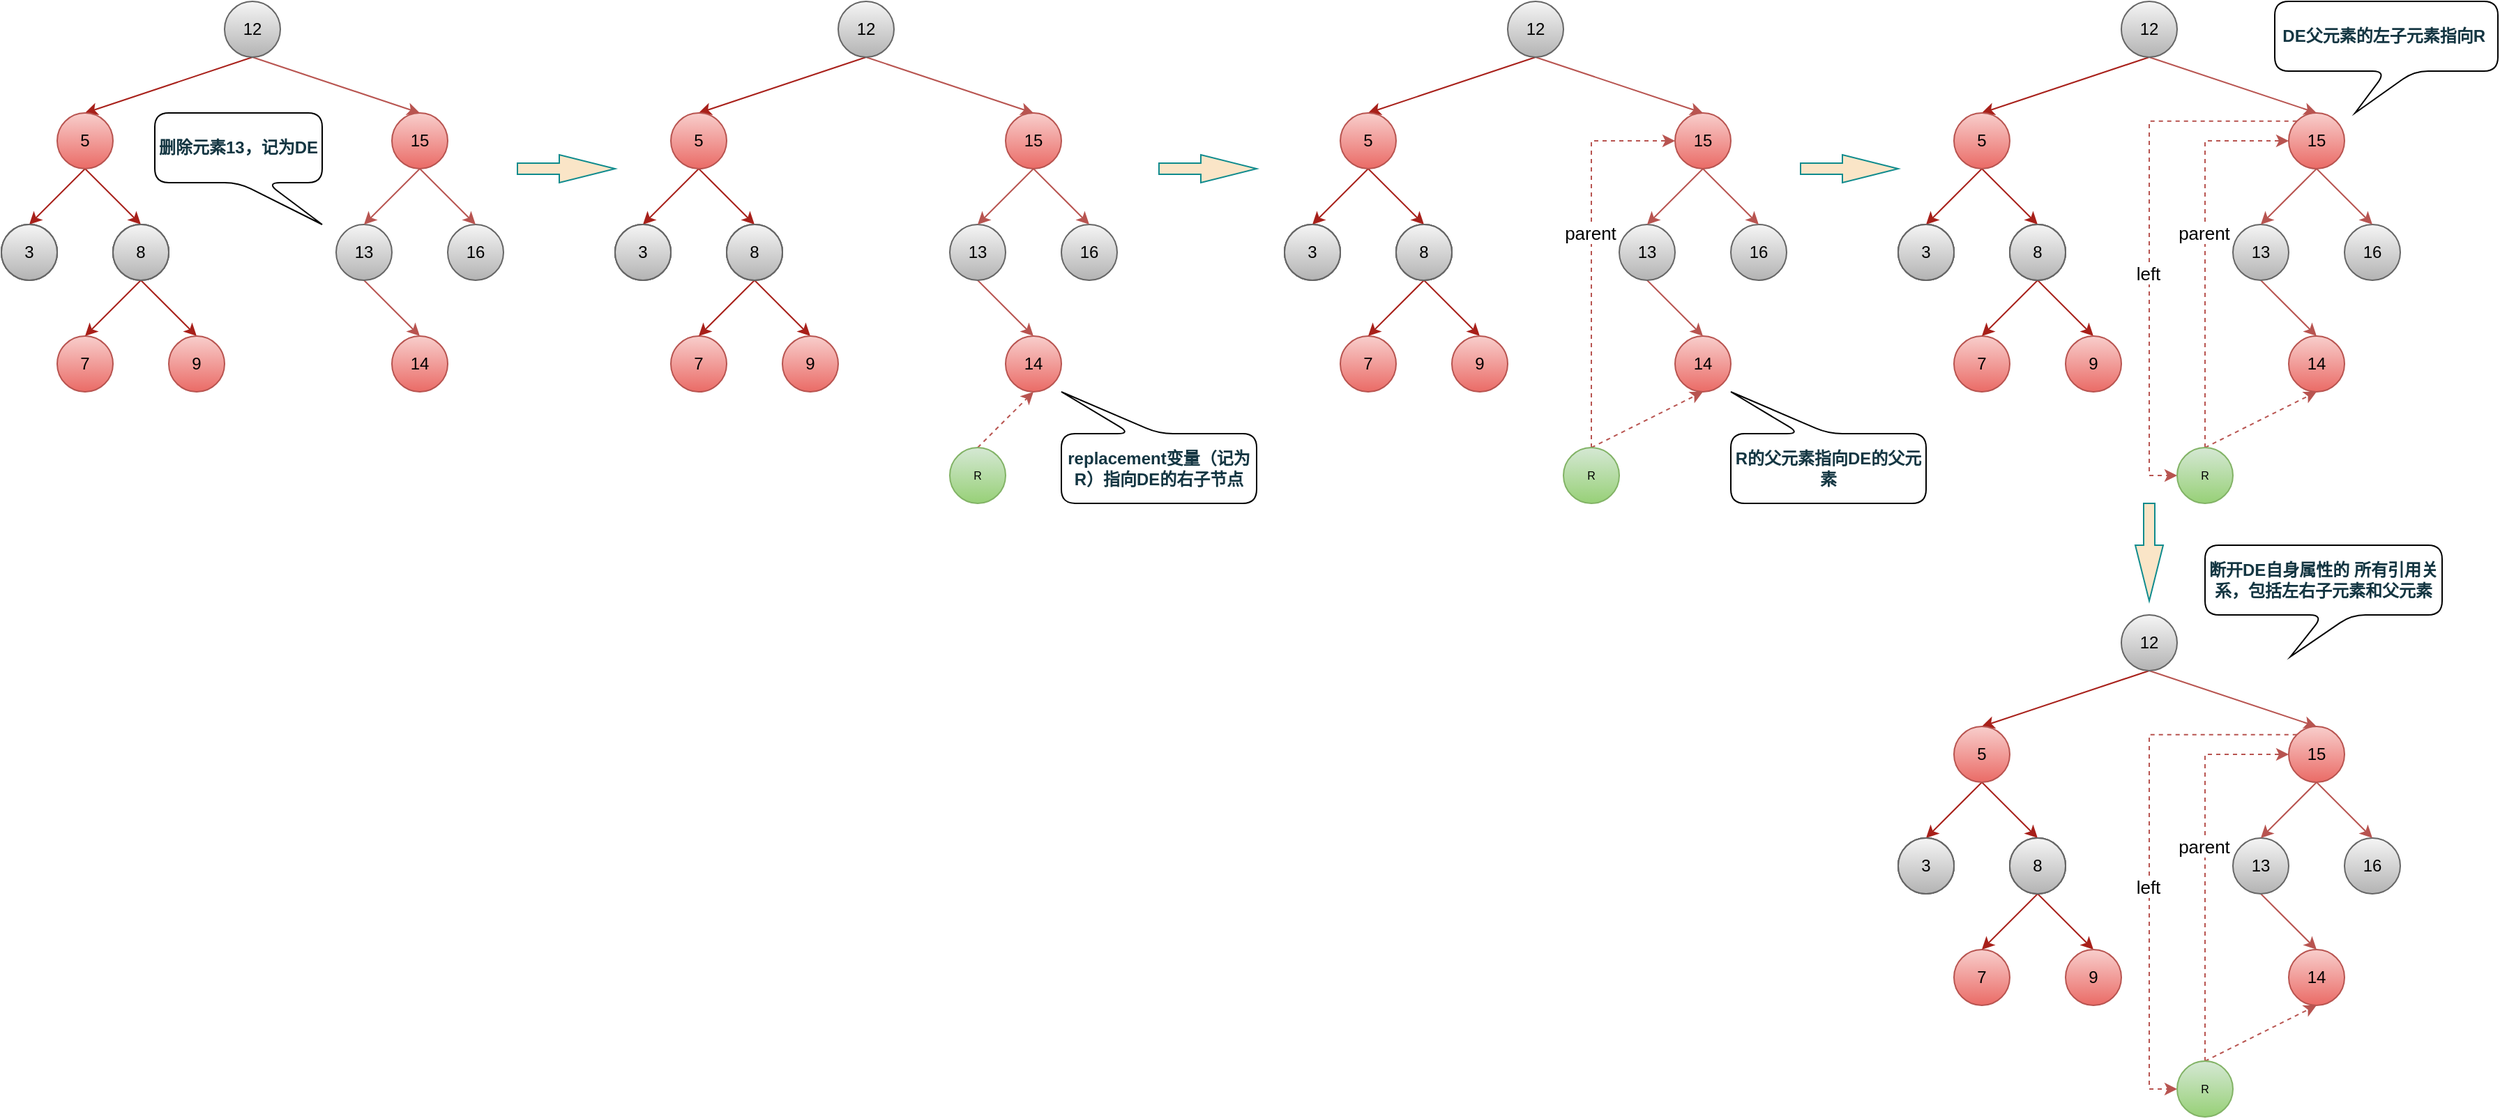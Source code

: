 <mxfile version="14.9.1" type="github">
  <diagram id="om7GCIjXOvIVFAaJFHCs" name="第 1 页">
    <mxGraphModel dx="208" dy="-1047" grid="1" gridSize="10" guides="1" tooltips="1" connect="1" arrows="1" fold="1" page="0" pageScale="1" pageWidth="827" pageHeight="1169" math="0" shadow="0">
      <root>
        <mxCell id="0" />
        <mxCell id="1" parent="0" />
        <mxCell id="T1pnPK0idN3J2CBUCr8N-1" value="7" style="ellipse;whiteSpace=wrap;html=1;aspect=fixed;fillColor=#f8cecc;strokeColor=#b85450;gradientColor=#ea6b66;" vertex="1" parent="1">
          <mxGeometry x="1120" y="2120" width="40" height="40" as="geometry" />
        </mxCell>
        <mxCell id="T1pnPK0idN3J2CBUCr8N-2" value="3" style="ellipse;whiteSpace=wrap;html=1;aspect=fixed;fillColor=#f5f5f5;strokeColor=#666666;gradientColor=#b3b3b3;" vertex="1" parent="1">
          <mxGeometry x="1080" y="2040" width="40" height="40" as="geometry" />
        </mxCell>
        <mxCell id="T1pnPK0idN3J2CBUCr8N-3" value="8" style="ellipse;whiteSpace=wrap;html=1;aspect=fixed;fillColor=#f5f5f5;strokeColor=#666666;gradientColor=#b3b3b3;" vertex="1" parent="1">
          <mxGeometry x="1160" y="2040" width="40" height="40" as="geometry" />
        </mxCell>
        <mxCell id="T1pnPK0idN3J2CBUCr8N-4" style="edgeStyle=none;rounded=1;sketch=0;orthogonalLoop=1;jettySize=auto;html=1;exitX=0.5;exitY=1;exitDx=0;exitDy=0;entryX=0.5;entryY=0;entryDx=0;entryDy=0;fontColor=#143642;strokeColor=#A8201A;fillColor=#FAE5C7;" edge="1" parent="1" target="T1pnPK0idN3J2CBUCr8N-2">
          <mxGeometry x="1040" y="1880" as="geometry">
            <mxPoint x="1140" y="2000" as="sourcePoint" />
          </mxGeometry>
        </mxCell>
        <mxCell id="T1pnPK0idN3J2CBUCr8N-5" style="edgeStyle=none;rounded=1;sketch=0;orthogonalLoop=1;jettySize=auto;html=1;exitX=0.5;exitY=1;exitDx=0;exitDy=0;entryX=0.5;entryY=0;entryDx=0;entryDy=0;fontColor=#143642;strokeColor=#A8201A;fillColor=#FAE5C7;" edge="1" parent="1" target="T1pnPK0idN3J2CBUCr8N-3">
          <mxGeometry x="1040" y="1880" as="geometry">
            <mxPoint x="1140" y="2000" as="sourcePoint" />
          </mxGeometry>
        </mxCell>
        <mxCell id="T1pnPK0idN3J2CBUCr8N-6" style="rounded=1;sketch=0;orthogonalLoop=1;jettySize=auto;html=1;exitX=0.5;exitY=1;exitDx=0;exitDy=0;entryX=0.5;entryY=0;entryDx=0;entryDy=0;fontColor=#143642;strokeColor=#A8201A;fillColor=#FAE5C7;" edge="1" parent="1" source="T1pnPK0idN3J2CBUCr8N-13" target="T1pnPK0idN3J2CBUCr8N-23">
          <mxGeometry x="1160" y="1880" as="geometry">
            <mxPoint x="1340" y="1920" as="sourcePoint" />
            <mxPoint x="1140" y="1960" as="targetPoint" />
          </mxGeometry>
        </mxCell>
        <mxCell id="T1pnPK0idN3J2CBUCr8N-7" value="16" style="ellipse;whiteSpace=wrap;html=1;aspect=fixed;fillColor=#f5f5f5;strokeColor=#666666;gradientColor=#b3b3b3;" vertex="1" parent="1">
          <mxGeometry x="1400" y="2040" width="40" height="40" as="geometry" />
        </mxCell>
        <mxCell id="T1pnPK0idN3J2CBUCr8N-8" style="edgeStyle=none;rounded=0;orthogonalLoop=1;jettySize=auto;html=1;exitX=0.5;exitY=1;exitDx=0;exitDy=0;entryX=0.5;entryY=0;entryDx=0;entryDy=0;gradientColor=#ea6b66;fillColor=#f8cecc;strokeColor=#b85450;" edge="1" parent="1" source="T1pnPK0idN3J2CBUCr8N-9" target="T1pnPK0idN3J2CBUCr8N-19">
          <mxGeometry relative="1" as="geometry" />
        </mxCell>
        <mxCell id="T1pnPK0idN3J2CBUCr8N-9" value="13" style="ellipse;whiteSpace=wrap;html=1;aspect=fixed;gradientColor=#b3b3b3;fillColor=#f5f5f5;strokeColor=#666666;" vertex="1" parent="1">
          <mxGeometry x="1320" y="2040" width="40" height="40" as="geometry" />
        </mxCell>
        <mxCell id="T1pnPK0idN3J2CBUCr8N-10" value="3" style="ellipse;whiteSpace=wrap;html=1;aspect=fixed;fillColor=#f5f5f5;strokeColor=#666666;gradientColor=#b3b3b3;" vertex="1" parent="1">
          <mxGeometry x="1080" y="2040" width="40" height="40" as="geometry" />
        </mxCell>
        <mxCell id="T1pnPK0idN3J2CBUCr8N-11" value="8" style="ellipse;whiteSpace=wrap;html=1;aspect=fixed;fillColor=#f5f5f5;strokeColor=#666666;gradientColor=#b3b3b3;" vertex="1" parent="1">
          <mxGeometry x="1160" y="2040" width="40" height="40" as="geometry" />
        </mxCell>
        <mxCell id="T1pnPK0idN3J2CBUCr8N-12" style="edgeStyle=none;rounded=0;orthogonalLoop=1;jettySize=auto;html=1;exitX=0.5;exitY=1;exitDx=0;exitDy=0;entryX=0.5;entryY=0;entryDx=0;entryDy=0;gradientColor=#ea6b66;fillColor=#f8cecc;strokeColor=#b85450;" edge="1" parent="1" source="T1pnPK0idN3J2CBUCr8N-13" target="T1pnPK0idN3J2CBUCr8N-22">
          <mxGeometry relative="1" as="geometry" />
        </mxCell>
        <mxCell id="T1pnPK0idN3J2CBUCr8N-13" value="12" style="ellipse;whiteSpace=wrap;html=1;aspect=fixed;fillColor=#f5f5f5;strokeColor=#666666;gradientColor=#b3b3b3;" vertex="1" parent="1">
          <mxGeometry x="1240" y="1880" width="40" height="40" as="geometry" />
        </mxCell>
        <mxCell id="T1pnPK0idN3J2CBUCr8N-14" value="3" style="ellipse;whiteSpace=wrap;html=1;aspect=fixed;fillColor=#f5f5f5;strokeColor=#666666;gradientColor=#b3b3b3;" vertex="1" parent="1">
          <mxGeometry x="1080" y="2040" width="40" height="40" as="geometry" />
        </mxCell>
        <mxCell id="T1pnPK0idN3J2CBUCr8N-15" style="edgeStyle=none;rounded=0;orthogonalLoop=1;jettySize=auto;html=1;exitX=0.5;exitY=1;exitDx=0;exitDy=0;entryX=0.5;entryY=0;entryDx=0;entryDy=0;strokeColor=#A8201A;" edge="1" parent="1" source="T1pnPK0idN3J2CBUCr8N-17" target="T1pnPK0idN3J2CBUCr8N-1">
          <mxGeometry relative="1" as="geometry" />
        </mxCell>
        <mxCell id="T1pnPK0idN3J2CBUCr8N-16" style="edgeStyle=none;rounded=0;orthogonalLoop=1;jettySize=auto;html=1;exitX=0.5;exitY=1;exitDx=0;exitDy=0;entryX=0.5;entryY=0;entryDx=0;entryDy=0;strokeColor=#A8201A;" edge="1" parent="1" source="T1pnPK0idN3J2CBUCr8N-17" target="T1pnPK0idN3J2CBUCr8N-18">
          <mxGeometry relative="1" as="geometry" />
        </mxCell>
        <mxCell id="T1pnPK0idN3J2CBUCr8N-17" value="8" style="ellipse;whiteSpace=wrap;html=1;aspect=fixed;fillColor=#f5f5f5;strokeColor=#666666;gradientColor=#b3b3b3;" vertex="1" parent="1">
          <mxGeometry x="1160" y="2040" width="40" height="40" as="geometry" />
        </mxCell>
        <mxCell id="T1pnPK0idN3J2CBUCr8N-18" value="9" style="ellipse;whiteSpace=wrap;html=1;aspect=fixed;fillColor=#f8cecc;strokeColor=#b85450;gradientColor=#ea6b66;" vertex="1" parent="1">
          <mxGeometry x="1200" y="2120" width="40" height="40" as="geometry" />
        </mxCell>
        <mxCell id="T1pnPK0idN3J2CBUCr8N-19" value="14" style="ellipse;whiteSpace=wrap;html=1;aspect=fixed;fillColor=#f8cecc;strokeColor=#b85450;gradientColor=#ea6b66;" vertex="1" parent="1">
          <mxGeometry x="1360" y="2120" width="40" height="40" as="geometry" />
        </mxCell>
        <mxCell id="T1pnPK0idN3J2CBUCr8N-20" style="edgeStyle=none;rounded=0;orthogonalLoop=1;jettySize=auto;html=1;exitX=0.5;exitY=1;exitDx=0;exitDy=0;entryX=0.5;entryY=0;entryDx=0;entryDy=0;gradientColor=#ea6b66;fillColor=#f8cecc;strokeColor=#b85450;" edge="1" parent="1" source="T1pnPK0idN3J2CBUCr8N-22" target="T1pnPK0idN3J2CBUCr8N-9">
          <mxGeometry relative="1" as="geometry" />
        </mxCell>
        <mxCell id="T1pnPK0idN3J2CBUCr8N-21" style="edgeStyle=none;rounded=0;orthogonalLoop=1;jettySize=auto;html=1;exitX=0.5;exitY=1;exitDx=0;exitDy=0;entryX=0.5;entryY=0;entryDx=0;entryDy=0;gradientColor=#ea6b66;fillColor=#f8cecc;strokeColor=#b85450;" edge="1" parent="1" source="T1pnPK0idN3J2CBUCr8N-22" target="T1pnPK0idN3J2CBUCr8N-7">
          <mxGeometry relative="1" as="geometry" />
        </mxCell>
        <mxCell id="T1pnPK0idN3J2CBUCr8N-22" value="15" style="ellipse;whiteSpace=wrap;html=1;aspect=fixed;fillColor=#f8cecc;strokeColor=#b85450;gradientColor=#ea6b66;" vertex="1" parent="1">
          <mxGeometry x="1360" y="1960" width="40" height="40" as="geometry" />
        </mxCell>
        <mxCell id="T1pnPK0idN3J2CBUCr8N-23" value="5" style="ellipse;whiteSpace=wrap;html=1;aspect=fixed;fillColor=#f8cecc;strokeColor=#b85450;gradientColor=#ea6b66;" vertex="1" parent="1">
          <mxGeometry x="1120" y="1960" width="40" height="40" as="geometry" />
        </mxCell>
        <mxCell id="T1pnPK0idN3J2CBUCr8N-24" value="3" style="ellipse;whiteSpace=wrap;html=1;aspect=fixed;fillColor=#f5f5f5;strokeColor=#666666;gradientColor=#b3b3b3;" vertex="1" parent="1">
          <mxGeometry x="1080" y="2040" width="40" height="40" as="geometry" />
        </mxCell>
        <mxCell id="T1pnPK0idN3J2CBUCr8N-25" value="8" style="ellipse;whiteSpace=wrap;html=1;aspect=fixed;fillColor=#f5f5f5;strokeColor=#666666;gradientColor=#b3b3b3;" vertex="1" parent="1">
          <mxGeometry x="1160" y="2040" width="40" height="40" as="geometry" />
        </mxCell>
        <mxCell id="T1pnPK0idN3J2CBUCr8N-26" value="&lt;font color=&quot;#143642&quot;&gt;&lt;b&gt;删除元素13，记为DE&lt;/b&gt;&lt;/font&gt;" style="shape=callout;whiteSpace=wrap;html=1;perimeter=calloutPerimeter;rounded=1;position2=1;" vertex="1" parent="1">
          <mxGeometry x="1190" y="1960" width="120" height="80" as="geometry" />
        </mxCell>
        <mxCell id="T1pnPK0idN3J2CBUCr8N-27" value="7" style="ellipse;whiteSpace=wrap;html=1;aspect=fixed;fillColor=#f8cecc;strokeColor=#b85450;gradientColor=#ea6b66;" vertex="1" parent="1">
          <mxGeometry x="1560" y="2120" width="40" height="40" as="geometry" />
        </mxCell>
        <mxCell id="T1pnPK0idN3J2CBUCr8N-28" value="3" style="ellipse;whiteSpace=wrap;html=1;aspect=fixed;fillColor=#f5f5f5;strokeColor=#666666;gradientColor=#b3b3b3;" vertex="1" parent="1">
          <mxGeometry x="1520" y="2040" width="40" height="40" as="geometry" />
        </mxCell>
        <mxCell id="T1pnPK0idN3J2CBUCr8N-29" value="8" style="ellipse;whiteSpace=wrap;html=1;aspect=fixed;fillColor=#f5f5f5;strokeColor=#666666;gradientColor=#b3b3b3;" vertex="1" parent="1">
          <mxGeometry x="1600" y="2040" width="40" height="40" as="geometry" />
        </mxCell>
        <mxCell id="T1pnPK0idN3J2CBUCr8N-30" style="edgeStyle=none;rounded=1;sketch=0;orthogonalLoop=1;jettySize=auto;html=1;exitX=0.5;exitY=1;exitDx=0;exitDy=0;entryX=0.5;entryY=0;entryDx=0;entryDy=0;fontColor=#143642;strokeColor=#A8201A;fillColor=#FAE5C7;" edge="1" parent="1" target="T1pnPK0idN3J2CBUCr8N-28">
          <mxGeometry x="1480" y="1880" as="geometry">
            <mxPoint x="1580" y="2000" as="sourcePoint" />
          </mxGeometry>
        </mxCell>
        <mxCell id="T1pnPK0idN3J2CBUCr8N-31" style="edgeStyle=none;rounded=1;sketch=0;orthogonalLoop=1;jettySize=auto;html=1;exitX=0.5;exitY=1;exitDx=0;exitDy=0;entryX=0.5;entryY=0;entryDx=0;entryDy=0;fontColor=#143642;strokeColor=#A8201A;fillColor=#FAE5C7;" edge="1" parent="1" target="T1pnPK0idN3J2CBUCr8N-29">
          <mxGeometry x="1480" y="1880" as="geometry">
            <mxPoint x="1580" y="2000" as="sourcePoint" />
          </mxGeometry>
        </mxCell>
        <mxCell id="T1pnPK0idN3J2CBUCr8N-32" style="rounded=1;sketch=0;orthogonalLoop=1;jettySize=auto;html=1;exitX=0.5;exitY=1;exitDx=0;exitDy=0;entryX=0.5;entryY=0;entryDx=0;entryDy=0;fontColor=#143642;strokeColor=#A8201A;fillColor=#FAE5C7;" edge="1" parent="1" source="T1pnPK0idN3J2CBUCr8N-39" target="T1pnPK0idN3J2CBUCr8N-49">
          <mxGeometry x="1600" y="1880" as="geometry">
            <mxPoint x="1780" y="1920" as="sourcePoint" />
            <mxPoint x="1580" y="1960" as="targetPoint" />
          </mxGeometry>
        </mxCell>
        <mxCell id="T1pnPK0idN3J2CBUCr8N-33" value="16" style="ellipse;whiteSpace=wrap;html=1;aspect=fixed;fillColor=#f5f5f5;strokeColor=#666666;gradientColor=#b3b3b3;" vertex="1" parent="1">
          <mxGeometry x="1840" y="2040" width="40" height="40" as="geometry" />
        </mxCell>
        <mxCell id="T1pnPK0idN3J2CBUCr8N-34" style="edgeStyle=none;rounded=0;orthogonalLoop=1;jettySize=auto;html=1;exitX=0.5;exitY=1;exitDx=0;exitDy=0;entryX=0.5;entryY=0;entryDx=0;entryDy=0;gradientColor=#ea6b66;fillColor=#f8cecc;strokeColor=#b85450;" edge="1" parent="1" source="T1pnPK0idN3J2CBUCr8N-35" target="T1pnPK0idN3J2CBUCr8N-45">
          <mxGeometry relative="1" as="geometry" />
        </mxCell>
        <mxCell id="T1pnPK0idN3J2CBUCr8N-35" value="13" style="ellipse;whiteSpace=wrap;html=1;aspect=fixed;gradientColor=#b3b3b3;fillColor=#f5f5f5;strokeColor=#666666;" vertex="1" parent="1">
          <mxGeometry x="1760" y="2040" width="40" height="40" as="geometry" />
        </mxCell>
        <mxCell id="T1pnPK0idN3J2CBUCr8N-36" value="3" style="ellipse;whiteSpace=wrap;html=1;aspect=fixed;fillColor=#f5f5f5;strokeColor=#666666;gradientColor=#b3b3b3;" vertex="1" parent="1">
          <mxGeometry x="1520" y="2040" width="40" height="40" as="geometry" />
        </mxCell>
        <mxCell id="T1pnPK0idN3J2CBUCr8N-37" value="8" style="ellipse;whiteSpace=wrap;html=1;aspect=fixed;fillColor=#f5f5f5;strokeColor=#666666;gradientColor=#b3b3b3;" vertex="1" parent="1">
          <mxGeometry x="1600" y="2040" width="40" height="40" as="geometry" />
        </mxCell>
        <mxCell id="T1pnPK0idN3J2CBUCr8N-38" style="edgeStyle=none;rounded=0;orthogonalLoop=1;jettySize=auto;html=1;exitX=0.5;exitY=1;exitDx=0;exitDy=0;entryX=0.5;entryY=0;entryDx=0;entryDy=0;gradientColor=#ea6b66;fillColor=#f8cecc;strokeColor=#b85450;" edge="1" parent="1" source="T1pnPK0idN3J2CBUCr8N-39" target="T1pnPK0idN3J2CBUCr8N-48">
          <mxGeometry relative="1" as="geometry" />
        </mxCell>
        <mxCell id="T1pnPK0idN3J2CBUCr8N-39" value="12" style="ellipse;whiteSpace=wrap;html=1;aspect=fixed;fillColor=#f5f5f5;strokeColor=#666666;gradientColor=#b3b3b3;" vertex="1" parent="1">
          <mxGeometry x="1680" y="1880" width="40" height="40" as="geometry" />
        </mxCell>
        <mxCell id="T1pnPK0idN3J2CBUCr8N-40" value="3" style="ellipse;whiteSpace=wrap;html=1;aspect=fixed;fillColor=#f5f5f5;strokeColor=#666666;gradientColor=#b3b3b3;" vertex="1" parent="1">
          <mxGeometry x="1520" y="2040" width="40" height="40" as="geometry" />
        </mxCell>
        <mxCell id="T1pnPK0idN3J2CBUCr8N-41" style="edgeStyle=none;rounded=0;orthogonalLoop=1;jettySize=auto;html=1;exitX=0.5;exitY=1;exitDx=0;exitDy=0;entryX=0.5;entryY=0;entryDx=0;entryDy=0;strokeColor=#A8201A;" edge="1" parent="1" source="T1pnPK0idN3J2CBUCr8N-43" target="T1pnPK0idN3J2CBUCr8N-27">
          <mxGeometry relative="1" as="geometry" />
        </mxCell>
        <mxCell id="T1pnPK0idN3J2CBUCr8N-42" style="edgeStyle=none;rounded=0;orthogonalLoop=1;jettySize=auto;html=1;exitX=0.5;exitY=1;exitDx=0;exitDy=0;entryX=0.5;entryY=0;entryDx=0;entryDy=0;strokeColor=#A8201A;" edge="1" parent="1" source="T1pnPK0idN3J2CBUCr8N-43" target="T1pnPK0idN3J2CBUCr8N-44">
          <mxGeometry relative="1" as="geometry" />
        </mxCell>
        <mxCell id="T1pnPK0idN3J2CBUCr8N-43" value="8" style="ellipse;whiteSpace=wrap;html=1;aspect=fixed;fillColor=#f5f5f5;strokeColor=#666666;gradientColor=#b3b3b3;" vertex="1" parent="1">
          <mxGeometry x="1600" y="2040" width="40" height="40" as="geometry" />
        </mxCell>
        <mxCell id="T1pnPK0idN3J2CBUCr8N-44" value="9" style="ellipse;whiteSpace=wrap;html=1;aspect=fixed;fillColor=#f8cecc;strokeColor=#b85450;gradientColor=#ea6b66;" vertex="1" parent="1">
          <mxGeometry x="1640" y="2120" width="40" height="40" as="geometry" />
        </mxCell>
        <mxCell id="T1pnPK0idN3J2CBUCr8N-45" value="14" style="ellipse;whiteSpace=wrap;html=1;aspect=fixed;fillColor=#f8cecc;strokeColor=#b85450;gradientColor=#ea6b66;" vertex="1" parent="1">
          <mxGeometry x="1800" y="2120" width="40" height="40" as="geometry" />
        </mxCell>
        <mxCell id="T1pnPK0idN3J2CBUCr8N-46" style="edgeStyle=none;rounded=0;orthogonalLoop=1;jettySize=auto;html=1;exitX=0.5;exitY=1;exitDx=0;exitDy=0;entryX=0.5;entryY=0;entryDx=0;entryDy=0;gradientColor=#ea6b66;fillColor=#f8cecc;strokeColor=#b85450;" edge="1" parent="1" source="T1pnPK0idN3J2CBUCr8N-48" target="T1pnPK0idN3J2CBUCr8N-35">
          <mxGeometry relative="1" as="geometry" />
        </mxCell>
        <mxCell id="T1pnPK0idN3J2CBUCr8N-47" style="edgeStyle=none;rounded=0;orthogonalLoop=1;jettySize=auto;html=1;exitX=0.5;exitY=1;exitDx=0;exitDy=0;entryX=0.5;entryY=0;entryDx=0;entryDy=0;gradientColor=#ea6b66;fillColor=#f8cecc;strokeColor=#b85450;" edge="1" parent="1" source="T1pnPK0idN3J2CBUCr8N-48" target="T1pnPK0idN3J2CBUCr8N-33">
          <mxGeometry relative="1" as="geometry" />
        </mxCell>
        <mxCell id="T1pnPK0idN3J2CBUCr8N-48" value="15" style="ellipse;whiteSpace=wrap;html=1;aspect=fixed;fillColor=#f8cecc;strokeColor=#b85450;gradientColor=#ea6b66;" vertex="1" parent="1">
          <mxGeometry x="1800" y="1960" width="40" height="40" as="geometry" />
        </mxCell>
        <mxCell id="T1pnPK0idN3J2CBUCr8N-49" value="5" style="ellipse;whiteSpace=wrap;html=1;aspect=fixed;fillColor=#f8cecc;strokeColor=#b85450;gradientColor=#ea6b66;" vertex="1" parent="1">
          <mxGeometry x="1560" y="1960" width="40" height="40" as="geometry" />
        </mxCell>
        <mxCell id="T1pnPK0idN3J2CBUCr8N-50" value="3" style="ellipse;whiteSpace=wrap;html=1;aspect=fixed;fillColor=#f5f5f5;strokeColor=#666666;gradientColor=#b3b3b3;" vertex="1" parent="1">
          <mxGeometry x="1520" y="2040" width="40" height="40" as="geometry" />
        </mxCell>
        <mxCell id="T1pnPK0idN3J2CBUCr8N-51" value="8" style="ellipse;whiteSpace=wrap;html=1;aspect=fixed;fillColor=#f5f5f5;strokeColor=#666666;gradientColor=#b3b3b3;" vertex="1" parent="1">
          <mxGeometry x="1600" y="2040" width="40" height="40" as="geometry" />
        </mxCell>
        <mxCell id="T1pnPK0idN3J2CBUCr8N-52" value="&lt;font color=&quot;#143642&quot;&gt;&lt;b&gt;replacement变量（记为R）指向DE的右子节点&lt;/b&gt;&lt;/font&gt;" style="shape=callout;whiteSpace=wrap;html=1;perimeter=calloutPerimeter;rounded=1;position2=1;direction=west;" vertex="1" parent="1">
          <mxGeometry x="1840" y="2160" width="140" height="80" as="geometry" />
        </mxCell>
        <mxCell id="T1pnPK0idN3J2CBUCr8N-53" value="" style="html=1;shadow=0;dashed=0;align=center;verticalAlign=middle;shape=mxgraph.arrows2.arrow;dy=0.6;dx=40;notch=0;rounded=1;glass=0;sketch=0;fontColor=#143642;strokeColor=#0F8B8D;fillColor=#FAE5C7;" vertex="1" parent="1">
          <mxGeometry x="1450" y="1990" width="70" height="20" as="geometry" />
        </mxCell>
        <mxCell id="T1pnPK0idN3J2CBUCr8N-56" style="rounded=0;orthogonalLoop=1;jettySize=auto;html=1;exitX=0.5;exitY=0;exitDx=0;exitDy=0;entryX=0.5;entryY=1;entryDx=0;entryDy=0;fontSize=8;dashed=1;gradientColor=#ea6b66;fillColor=#f8cecc;strokeColor=#b85450;" edge="1" parent="1" source="T1pnPK0idN3J2CBUCr8N-55" target="T1pnPK0idN3J2CBUCr8N-45">
          <mxGeometry relative="1" as="geometry" />
        </mxCell>
        <mxCell id="T1pnPK0idN3J2CBUCr8N-55" value="R" style="ellipse;whiteSpace=wrap;html=1;aspect=fixed;fillColor=#d5e8d4;strokeColor=#82b366;fontSize=8;gradientColor=#97d077;" vertex="1" parent="1">
          <mxGeometry x="1760" y="2200" width="40" height="40" as="geometry" />
        </mxCell>
        <mxCell id="T1pnPK0idN3J2CBUCr8N-57" value="7" style="ellipse;whiteSpace=wrap;html=1;aspect=fixed;fillColor=#f8cecc;strokeColor=#b85450;gradientColor=#ea6b66;" vertex="1" parent="1">
          <mxGeometry x="2040" y="2120" width="40" height="40" as="geometry" />
        </mxCell>
        <mxCell id="T1pnPK0idN3J2CBUCr8N-58" value="3" style="ellipse;whiteSpace=wrap;html=1;aspect=fixed;fillColor=#f5f5f5;strokeColor=#666666;gradientColor=#b3b3b3;" vertex="1" parent="1">
          <mxGeometry x="2000" y="2040" width="40" height="40" as="geometry" />
        </mxCell>
        <mxCell id="T1pnPK0idN3J2CBUCr8N-59" value="8" style="ellipse;whiteSpace=wrap;html=1;aspect=fixed;fillColor=#f5f5f5;strokeColor=#666666;gradientColor=#b3b3b3;" vertex="1" parent="1">
          <mxGeometry x="2080" y="2040" width="40" height="40" as="geometry" />
        </mxCell>
        <mxCell id="T1pnPK0idN3J2CBUCr8N-60" style="edgeStyle=none;rounded=1;sketch=0;orthogonalLoop=1;jettySize=auto;html=1;exitX=0.5;exitY=1;exitDx=0;exitDy=0;entryX=0.5;entryY=0;entryDx=0;entryDy=0;fontColor=#143642;strokeColor=#A8201A;fillColor=#FAE5C7;" edge="1" parent="1" target="T1pnPK0idN3J2CBUCr8N-58">
          <mxGeometry x="1960" y="1880" as="geometry">
            <mxPoint x="2060" y="2000" as="sourcePoint" />
          </mxGeometry>
        </mxCell>
        <mxCell id="T1pnPK0idN3J2CBUCr8N-61" style="edgeStyle=none;rounded=1;sketch=0;orthogonalLoop=1;jettySize=auto;html=1;exitX=0.5;exitY=1;exitDx=0;exitDy=0;entryX=0.5;entryY=0;entryDx=0;entryDy=0;fontColor=#143642;strokeColor=#A8201A;fillColor=#FAE5C7;" edge="1" parent="1" target="T1pnPK0idN3J2CBUCr8N-59">
          <mxGeometry x="1960" y="1880" as="geometry">
            <mxPoint x="2060" y="2000" as="sourcePoint" />
          </mxGeometry>
        </mxCell>
        <mxCell id="T1pnPK0idN3J2CBUCr8N-62" style="rounded=1;sketch=0;orthogonalLoop=1;jettySize=auto;html=1;exitX=0.5;exitY=1;exitDx=0;exitDy=0;entryX=0.5;entryY=0;entryDx=0;entryDy=0;fontColor=#143642;strokeColor=#A8201A;fillColor=#FAE5C7;" edge="1" parent="1" source="T1pnPK0idN3J2CBUCr8N-69" target="T1pnPK0idN3J2CBUCr8N-79">
          <mxGeometry x="2080" y="1880" as="geometry">
            <mxPoint x="2260" y="1920" as="sourcePoint" />
            <mxPoint x="2060" y="1960" as="targetPoint" />
          </mxGeometry>
        </mxCell>
        <mxCell id="T1pnPK0idN3J2CBUCr8N-63" value="16" style="ellipse;whiteSpace=wrap;html=1;aspect=fixed;fillColor=#f5f5f5;strokeColor=#666666;gradientColor=#b3b3b3;" vertex="1" parent="1">
          <mxGeometry x="2320" y="2040" width="40" height="40" as="geometry" />
        </mxCell>
        <mxCell id="T1pnPK0idN3J2CBUCr8N-64" style="edgeStyle=none;rounded=0;orthogonalLoop=1;jettySize=auto;html=1;exitX=0.5;exitY=1;exitDx=0;exitDy=0;entryX=0.5;entryY=0;entryDx=0;entryDy=0;gradientColor=#ea6b66;fillColor=#f8cecc;strokeColor=#b85450;" edge="1" parent="1" source="T1pnPK0idN3J2CBUCr8N-65" target="T1pnPK0idN3J2CBUCr8N-75">
          <mxGeometry relative="1" as="geometry" />
        </mxCell>
        <mxCell id="T1pnPK0idN3J2CBUCr8N-65" value="13" style="ellipse;whiteSpace=wrap;html=1;aspect=fixed;gradientColor=#b3b3b3;fillColor=#f5f5f5;strokeColor=#666666;" vertex="1" parent="1">
          <mxGeometry x="2240" y="2040" width="40" height="40" as="geometry" />
        </mxCell>
        <mxCell id="T1pnPK0idN3J2CBUCr8N-66" value="3" style="ellipse;whiteSpace=wrap;html=1;aspect=fixed;fillColor=#f5f5f5;strokeColor=#666666;gradientColor=#b3b3b3;" vertex="1" parent="1">
          <mxGeometry x="2000" y="2040" width="40" height="40" as="geometry" />
        </mxCell>
        <mxCell id="T1pnPK0idN3J2CBUCr8N-67" value="8" style="ellipse;whiteSpace=wrap;html=1;aspect=fixed;fillColor=#f5f5f5;strokeColor=#666666;gradientColor=#b3b3b3;" vertex="1" parent="1">
          <mxGeometry x="2080" y="2040" width="40" height="40" as="geometry" />
        </mxCell>
        <mxCell id="T1pnPK0idN3J2CBUCr8N-68" style="edgeStyle=none;rounded=0;orthogonalLoop=1;jettySize=auto;html=1;exitX=0.5;exitY=1;exitDx=0;exitDy=0;entryX=0.5;entryY=0;entryDx=0;entryDy=0;gradientColor=#ea6b66;fillColor=#f8cecc;strokeColor=#b85450;" edge="1" parent="1" source="T1pnPK0idN3J2CBUCr8N-69" target="T1pnPK0idN3J2CBUCr8N-78">
          <mxGeometry relative="1" as="geometry" />
        </mxCell>
        <mxCell id="T1pnPK0idN3J2CBUCr8N-69" value="12" style="ellipse;whiteSpace=wrap;html=1;aspect=fixed;fillColor=#f5f5f5;strokeColor=#666666;gradientColor=#b3b3b3;" vertex="1" parent="1">
          <mxGeometry x="2160" y="1880" width="40" height="40" as="geometry" />
        </mxCell>
        <mxCell id="T1pnPK0idN3J2CBUCr8N-70" value="3" style="ellipse;whiteSpace=wrap;html=1;aspect=fixed;fillColor=#f5f5f5;strokeColor=#666666;gradientColor=#b3b3b3;" vertex="1" parent="1">
          <mxGeometry x="2000" y="2040" width="40" height="40" as="geometry" />
        </mxCell>
        <mxCell id="T1pnPK0idN3J2CBUCr8N-71" style="edgeStyle=none;rounded=0;orthogonalLoop=1;jettySize=auto;html=1;exitX=0.5;exitY=1;exitDx=0;exitDy=0;entryX=0.5;entryY=0;entryDx=0;entryDy=0;strokeColor=#A8201A;" edge="1" parent="1" source="T1pnPK0idN3J2CBUCr8N-73" target="T1pnPK0idN3J2CBUCr8N-57">
          <mxGeometry relative="1" as="geometry" />
        </mxCell>
        <mxCell id="T1pnPK0idN3J2CBUCr8N-72" style="edgeStyle=none;rounded=0;orthogonalLoop=1;jettySize=auto;html=1;exitX=0.5;exitY=1;exitDx=0;exitDy=0;entryX=0.5;entryY=0;entryDx=0;entryDy=0;strokeColor=#A8201A;" edge="1" parent="1" source="T1pnPK0idN3J2CBUCr8N-73" target="T1pnPK0idN3J2CBUCr8N-74">
          <mxGeometry relative="1" as="geometry" />
        </mxCell>
        <mxCell id="T1pnPK0idN3J2CBUCr8N-73" value="8" style="ellipse;whiteSpace=wrap;html=1;aspect=fixed;fillColor=#f5f5f5;strokeColor=#666666;gradientColor=#b3b3b3;" vertex="1" parent="1">
          <mxGeometry x="2080" y="2040" width="40" height="40" as="geometry" />
        </mxCell>
        <mxCell id="T1pnPK0idN3J2CBUCr8N-74" value="9" style="ellipse;whiteSpace=wrap;html=1;aspect=fixed;fillColor=#f8cecc;strokeColor=#b85450;gradientColor=#ea6b66;" vertex="1" parent="1">
          <mxGeometry x="2120" y="2120" width="40" height="40" as="geometry" />
        </mxCell>
        <mxCell id="T1pnPK0idN3J2CBUCr8N-75" value="14" style="ellipse;whiteSpace=wrap;html=1;aspect=fixed;fillColor=#f8cecc;strokeColor=#b85450;gradientColor=#ea6b66;" vertex="1" parent="1">
          <mxGeometry x="2280" y="2120" width="40" height="40" as="geometry" />
        </mxCell>
        <mxCell id="T1pnPK0idN3J2CBUCr8N-76" style="edgeStyle=none;rounded=0;orthogonalLoop=1;jettySize=auto;html=1;exitX=0.5;exitY=1;exitDx=0;exitDy=0;entryX=0.5;entryY=0;entryDx=0;entryDy=0;gradientColor=#ea6b66;fillColor=#f8cecc;strokeColor=#b85450;" edge="1" parent="1" source="T1pnPK0idN3J2CBUCr8N-78" target="T1pnPK0idN3J2CBUCr8N-65">
          <mxGeometry relative="1" as="geometry" />
        </mxCell>
        <mxCell id="T1pnPK0idN3J2CBUCr8N-77" style="edgeStyle=none;rounded=0;orthogonalLoop=1;jettySize=auto;html=1;exitX=0.5;exitY=1;exitDx=0;exitDy=0;entryX=0.5;entryY=0;entryDx=0;entryDy=0;gradientColor=#ea6b66;fillColor=#f8cecc;strokeColor=#b85450;" edge="1" parent="1" source="T1pnPK0idN3J2CBUCr8N-78" target="T1pnPK0idN3J2CBUCr8N-63">
          <mxGeometry relative="1" as="geometry" />
        </mxCell>
        <mxCell id="T1pnPK0idN3J2CBUCr8N-78" value="15" style="ellipse;whiteSpace=wrap;html=1;aspect=fixed;fillColor=#f8cecc;strokeColor=#b85450;gradientColor=#ea6b66;" vertex="1" parent="1">
          <mxGeometry x="2280" y="1960" width="40" height="40" as="geometry" />
        </mxCell>
        <mxCell id="T1pnPK0idN3J2CBUCr8N-79" value="5" style="ellipse;whiteSpace=wrap;html=1;aspect=fixed;fillColor=#f8cecc;strokeColor=#b85450;gradientColor=#ea6b66;" vertex="1" parent="1">
          <mxGeometry x="2040" y="1960" width="40" height="40" as="geometry" />
        </mxCell>
        <mxCell id="T1pnPK0idN3J2CBUCr8N-80" value="3" style="ellipse;whiteSpace=wrap;html=1;aspect=fixed;fillColor=#f5f5f5;strokeColor=#666666;gradientColor=#b3b3b3;" vertex="1" parent="1">
          <mxGeometry x="2000" y="2040" width="40" height="40" as="geometry" />
        </mxCell>
        <mxCell id="T1pnPK0idN3J2CBUCr8N-81" value="8" style="ellipse;whiteSpace=wrap;html=1;aspect=fixed;fillColor=#f5f5f5;strokeColor=#666666;gradientColor=#b3b3b3;" vertex="1" parent="1">
          <mxGeometry x="2080" y="2040" width="40" height="40" as="geometry" />
        </mxCell>
        <mxCell id="T1pnPK0idN3J2CBUCr8N-82" value="&lt;font color=&quot;#143642&quot;&gt;&lt;b&gt;R的父元素指向DE的父元素&lt;/b&gt;&lt;/font&gt;" style="shape=callout;whiteSpace=wrap;html=1;perimeter=calloutPerimeter;rounded=1;position2=1;direction=west;" vertex="1" parent="1">
          <mxGeometry x="2320" y="2160" width="140" height="80" as="geometry" />
        </mxCell>
        <mxCell id="T1pnPK0idN3J2CBUCr8N-83" style="rounded=0;orthogonalLoop=1;jettySize=auto;html=1;exitX=0.5;exitY=0;exitDx=0;exitDy=0;entryX=0.5;entryY=1;entryDx=0;entryDy=0;fontSize=8;dashed=1;gradientColor=#ea6b66;fillColor=#f8cecc;strokeColor=#b85450;" edge="1" parent="1" source="T1pnPK0idN3J2CBUCr8N-84" target="T1pnPK0idN3J2CBUCr8N-75">
          <mxGeometry relative="1" as="geometry" />
        </mxCell>
        <mxCell id="T1pnPK0idN3J2CBUCr8N-86" style="edgeStyle=orthogonalEdgeStyle;rounded=0;orthogonalLoop=1;jettySize=auto;html=1;exitX=0.5;exitY=0;exitDx=0;exitDy=0;entryX=0;entryY=0.5;entryDx=0;entryDy=0;dashed=1;fontSize=8;gradientColor=#ea6b66;fillColor=#f8cecc;strokeColor=#b85450;" edge="1" parent="1" source="T1pnPK0idN3J2CBUCr8N-84" target="T1pnPK0idN3J2CBUCr8N-78">
          <mxGeometry relative="1" as="geometry" />
        </mxCell>
        <mxCell id="T1pnPK0idN3J2CBUCr8N-87" value="&lt;font style=&quot;font-size: 13px&quot;&gt;parent&lt;/font&gt;" style="edgeLabel;html=1;align=center;verticalAlign=middle;resizable=0;points=[];fontSize=8;" vertex="1" connectable="0" parent="T1pnPK0idN3J2CBUCr8N-86">
          <mxGeometry x="0.104" y="1" relative="1" as="geometry">
            <mxPoint as="offset" />
          </mxGeometry>
        </mxCell>
        <mxCell id="T1pnPK0idN3J2CBUCr8N-84" value="R" style="ellipse;whiteSpace=wrap;html=1;aspect=fixed;fillColor=#d5e8d4;strokeColor=#82b366;fontSize=8;gradientColor=#97d077;" vertex="1" parent="1">
          <mxGeometry x="2200" y="2200" width="40" height="40" as="geometry" />
        </mxCell>
        <mxCell id="T1pnPK0idN3J2CBUCr8N-85" value="" style="html=1;shadow=0;dashed=0;align=center;verticalAlign=middle;shape=mxgraph.arrows2.arrow;dy=0.6;dx=40;notch=0;rounded=1;glass=0;sketch=0;fontColor=#143642;strokeColor=#0F8B8D;fillColor=#FAE5C7;" vertex="1" parent="1">
          <mxGeometry x="1910" y="1990" width="70" height="20" as="geometry" />
        </mxCell>
        <mxCell id="T1pnPK0idN3J2CBUCr8N-88" value="7" style="ellipse;whiteSpace=wrap;html=1;aspect=fixed;fillColor=#f8cecc;strokeColor=#b85450;gradientColor=#ea6b66;" vertex="1" parent="1">
          <mxGeometry x="2480" y="2120" width="40" height="40" as="geometry" />
        </mxCell>
        <mxCell id="T1pnPK0idN3J2CBUCr8N-89" value="3" style="ellipse;whiteSpace=wrap;html=1;aspect=fixed;fillColor=#f5f5f5;strokeColor=#666666;gradientColor=#b3b3b3;" vertex="1" parent="1">
          <mxGeometry x="2440" y="2040" width="40" height="40" as="geometry" />
        </mxCell>
        <mxCell id="T1pnPK0idN3J2CBUCr8N-90" value="8" style="ellipse;whiteSpace=wrap;html=1;aspect=fixed;fillColor=#f5f5f5;strokeColor=#666666;gradientColor=#b3b3b3;" vertex="1" parent="1">
          <mxGeometry x="2520" y="2040" width="40" height="40" as="geometry" />
        </mxCell>
        <mxCell id="T1pnPK0idN3J2CBUCr8N-91" style="edgeStyle=none;rounded=1;sketch=0;orthogonalLoop=1;jettySize=auto;html=1;exitX=0.5;exitY=1;exitDx=0;exitDy=0;entryX=0.5;entryY=0;entryDx=0;entryDy=0;fontColor=#143642;strokeColor=#A8201A;fillColor=#FAE5C7;" edge="1" parent="1" target="T1pnPK0idN3J2CBUCr8N-89">
          <mxGeometry x="2400" y="1880" as="geometry">
            <mxPoint x="2500" y="2000" as="sourcePoint" />
          </mxGeometry>
        </mxCell>
        <mxCell id="T1pnPK0idN3J2CBUCr8N-92" style="edgeStyle=none;rounded=1;sketch=0;orthogonalLoop=1;jettySize=auto;html=1;exitX=0.5;exitY=1;exitDx=0;exitDy=0;entryX=0.5;entryY=0;entryDx=0;entryDy=0;fontColor=#143642;strokeColor=#A8201A;fillColor=#FAE5C7;" edge="1" parent="1" target="T1pnPK0idN3J2CBUCr8N-90">
          <mxGeometry x="2400" y="1880" as="geometry">
            <mxPoint x="2500" y="2000" as="sourcePoint" />
          </mxGeometry>
        </mxCell>
        <mxCell id="T1pnPK0idN3J2CBUCr8N-93" style="rounded=1;sketch=0;orthogonalLoop=1;jettySize=auto;html=1;exitX=0.5;exitY=1;exitDx=0;exitDy=0;entryX=0.5;entryY=0;entryDx=0;entryDy=0;fontColor=#143642;strokeColor=#A8201A;fillColor=#FAE5C7;" edge="1" parent="1" source="T1pnPK0idN3J2CBUCr8N-100" target="T1pnPK0idN3J2CBUCr8N-110">
          <mxGeometry x="2520" y="1880" as="geometry">
            <mxPoint x="2700" y="1920" as="sourcePoint" />
            <mxPoint x="2500" y="1960" as="targetPoint" />
          </mxGeometry>
        </mxCell>
        <mxCell id="T1pnPK0idN3J2CBUCr8N-94" value="16" style="ellipse;whiteSpace=wrap;html=1;aspect=fixed;fillColor=#f5f5f5;strokeColor=#666666;gradientColor=#b3b3b3;" vertex="1" parent="1">
          <mxGeometry x="2760" y="2040" width="40" height="40" as="geometry" />
        </mxCell>
        <mxCell id="T1pnPK0idN3J2CBUCr8N-95" style="edgeStyle=none;rounded=0;orthogonalLoop=1;jettySize=auto;html=1;exitX=0.5;exitY=1;exitDx=0;exitDy=0;entryX=0.5;entryY=0;entryDx=0;entryDy=0;gradientColor=#ea6b66;fillColor=#f8cecc;strokeColor=#b85450;" edge="1" parent="1" source="T1pnPK0idN3J2CBUCr8N-96" target="T1pnPK0idN3J2CBUCr8N-106">
          <mxGeometry relative="1" as="geometry" />
        </mxCell>
        <mxCell id="T1pnPK0idN3J2CBUCr8N-96" value="13" style="ellipse;whiteSpace=wrap;html=1;aspect=fixed;gradientColor=#b3b3b3;fillColor=#f5f5f5;strokeColor=#666666;" vertex="1" parent="1">
          <mxGeometry x="2680" y="2040" width="40" height="40" as="geometry" />
        </mxCell>
        <mxCell id="T1pnPK0idN3J2CBUCr8N-97" value="3" style="ellipse;whiteSpace=wrap;html=1;aspect=fixed;fillColor=#f5f5f5;strokeColor=#666666;gradientColor=#b3b3b3;" vertex="1" parent="1">
          <mxGeometry x="2440" y="2040" width="40" height="40" as="geometry" />
        </mxCell>
        <mxCell id="T1pnPK0idN3J2CBUCr8N-98" value="8" style="ellipse;whiteSpace=wrap;html=1;aspect=fixed;fillColor=#f5f5f5;strokeColor=#666666;gradientColor=#b3b3b3;" vertex="1" parent="1">
          <mxGeometry x="2520" y="2040" width="40" height="40" as="geometry" />
        </mxCell>
        <mxCell id="T1pnPK0idN3J2CBUCr8N-99" style="edgeStyle=none;rounded=0;orthogonalLoop=1;jettySize=auto;html=1;exitX=0.5;exitY=1;exitDx=0;exitDy=0;entryX=0.5;entryY=0;entryDx=0;entryDy=0;gradientColor=#ea6b66;fillColor=#f8cecc;strokeColor=#b85450;" edge="1" parent="1" source="T1pnPK0idN3J2CBUCr8N-100" target="T1pnPK0idN3J2CBUCr8N-109">
          <mxGeometry relative="1" as="geometry" />
        </mxCell>
        <mxCell id="T1pnPK0idN3J2CBUCr8N-100" value="12" style="ellipse;whiteSpace=wrap;html=1;aspect=fixed;fillColor=#f5f5f5;strokeColor=#666666;gradientColor=#b3b3b3;" vertex="1" parent="1">
          <mxGeometry x="2600" y="1880" width="40" height="40" as="geometry" />
        </mxCell>
        <mxCell id="T1pnPK0idN3J2CBUCr8N-101" value="3" style="ellipse;whiteSpace=wrap;html=1;aspect=fixed;fillColor=#f5f5f5;strokeColor=#666666;gradientColor=#b3b3b3;" vertex="1" parent="1">
          <mxGeometry x="2440" y="2040" width="40" height="40" as="geometry" />
        </mxCell>
        <mxCell id="T1pnPK0idN3J2CBUCr8N-102" style="edgeStyle=none;rounded=0;orthogonalLoop=1;jettySize=auto;html=1;exitX=0.5;exitY=1;exitDx=0;exitDy=0;entryX=0.5;entryY=0;entryDx=0;entryDy=0;strokeColor=#A8201A;" edge="1" parent="1" source="T1pnPK0idN3J2CBUCr8N-104" target="T1pnPK0idN3J2CBUCr8N-88">
          <mxGeometry relative="1" as="geometry" />
        </mxCell>
        <mxCell id="T1pnPK0idN3J2CBUCr8N-103" style="edgeStyle=none;rounded=0;orthogonalLoop=1;jettySize=auto;html=1;exitX=0.5;exitY=1;exitDx=0;exitDy=0;entryX=0.5;entryY=0;entryDx=0;entryDy=0;strokeColor=#A8201A;" edge="1" parent="1" source="T1pnPK0idN3J2CBUCr8N-104" target="T1pnPK0idN3J2CBUCr8N-105">
          <mxGeometry relative="1" as="geometry" />
        </mxCell>
        <mxCell id="T1pnPK0idN3J2CBUCr8N-104" value="8" style="ellipse;whiteSpace=wrap;html=1;aspect=fixed;fillColor=#f5f5f5;strokeColor=#666666;gradientColor=#b3b3b3;" vertex="1" parent="1">
          <mxGeometry x="2520" y="2040" width="40" height="40" as="geometry" />
        </mxCell>
        <mxCell id="T1pnPK0idN3J2CBUCr8N-105" value="9" style="ellipse;whiteSpace=wrap;html=1;aspect=fixed;fillColor=#f8cecc;strokeColor=#b85450;gradientColor=#ea6b66;" vertex="1" parent="1">
          <mxGeometry x="2560" y="2120" width="40" height="40" as="geometry" />
        </mxCell>
        <mxCell id="T1pnPK0idN3J2CBUCr8N-106" value="14" style="ellipse;whiteSpace=wrap;html=1;aspect=fixed;fillColor=#f8cecc;strokeColor=#b85450;gradientColor=#ea6b66;" vertex="1" parent="1">
          <mxGeometry x="2720" y="2120" width="40" height="40" as="geometry" />
        </mxCell>
        <mxCell id="T1pnPK0idN3J2CBUCr8N-107" style="edgeStyle=none;rounded=0;orthogonalLoop=1;jettySize=auto;html=1;exitX=0.5;exitY=1;exitDx=0;exitDy=0;entryX=0.5;entryY=0;entryDx=0;entryDy=0;gradientColor=#ea6b66;fillColor=#f8cecc;strokeColor=#b85450;" edge="1" parent="1" source="T1pnPK0idN3J2CBUCr8N-109" target="T1pnPK0idN3J2CBUCr8N-96">
          <mxGeometry relative="1" as="geometry" />
        </mxCell>
        <mxCell id="T1pnPK0idN3J2CBUCr8N-108" style="edgeStyle=none;rounded=0;orthogonalLoop=1;jettySize=auto;html=1;exitX=0.5;exitY=1;exitDx=0;exitDy=0;entryX=0.5;entryY=0;entryDx=0;entryDy=0;gradientColor=#ea6b66;fillColor=#f8cecc;strokeColor=#b85450;" edge="1" parent="1" source="T1pnPK0idN3J2CBUCr8N-109" target="T1pnPK0idN3J2CBUCr8N-94">
          <mxGeometry relative="1" as="geometry" />
        </mxCell>
        <mxCell id="T1pnPK0idN3J2CBUCr8N-120" style="edgeStyle=orthogonalEdgeStyle;rounded=0;orthogonalLoop=1;jettySize=auto;html=1;exitX=0;exitY=0;exitDx=0;exitDy=0;entryX=0;entryY=0.5;entryDx=0;entryDy=0;dashed=1;fontSize=8;gradientColor=#ea6b66;fillColor=#f8cecc;strokeColor=#b85450;" edge="1" parent="1" source="T1pnPK0idN3J2CBUCr8N-109" target="T1pnPK0idN3J2CBUCr8N-117">
          <mxGeometry relative="1" as="geometry" />
        </mxCell>
        <mxCell id="T1pnPK0idN3J2CBUCr8N-125" value="&lt;font style=&quot;font-size: 13px;&quot;&gt;left&lt;/font&gt;" style="edgeLabel;html=1;align=center;verticalAlign=middle;resizable=0;points=[];fontSize=13;fontStyle=0" vertex="1" connectable="0" parent="T1pnPK0idN3J2CBUCr8N-120">
          <mxGeometry x="0.129" y="-1" relative="1" as="geometry">
            <mxPoint as="offset" />
          </mxGeometry>
        </mxCell>
        <mxCell id="T1pnPK0idN3J2CBUCr8N-109" value="15" style="ellipse;whiteSpace=wrap;html=1;aspect=fixed;fillColor=#f8cecc;strokeColor=#b85450;gradientColor=#ea6b66;" vertex="1" parent="1">
          <mxGeometry x="2720" y="1960" width="40" height="40" as="geometry" />
        </mxCell>
        <mxCell id="T1pnPK0idN3J2CBUCr8N-110" value="5" style="ellipse;whiteSpace=wrap;html=1;aspect=fixed;fillColor=#f8cecc;strokeColor=#b85450;gradientColor=#ea6b66;" vertex="1" parent="1">
          <mxGeometry x="2480" y="1960" width="40" height="40" as="geometry" />
        </mxCell>
        <mxCell id="T1pnPK0idN3J2CBUCr8N-111" value="3" style="ellipse;whiteSpace=wrap;html=1;aspect=fixed;fillColor=#f5f5f5;strokeColor=#666666;gradientColor=#b3b3b3;" vertex="1" parent="1">
          <mxGeometry x="2440" y="2040" width="40" height="40" as="geometry" />
        </mxCell>
        <mxCell id="T1pnPK0idN3J2CBUCr8N-112" value="8" style="ellipse;whiteSpace=wrap;html=1;aspect=fixed;fillColor=#f5f5f5;strokeColor=#666666;gradientColor=#b3b3b3;" vertex="1" parent="1">
          <mxGeometry x="2520" y="2040" width="40" height="40" as="geometry" />
        </mxCell>
        <mxCell id="T1pnPK0idN3J2CBUCr8N-113" value="&lt;font color=&quot;#143642&quot;&gt;&lt;b&gt;DE父元素的左子元素指向R&amp;nbsp;&lt;/b&gt;&lt;/font&gt;" style="shape=callout;whiteSpace=wrap;html=1;perimeter=calloutPerimeter;rounded=1;position2=0.36;direction=east;" vertex="1" parent="1">
          <mxGeometry x="2710" y="1880" width="160" height="80" as="geometry" />
        </mxCell>
        <mxCell id="T1pnPK0idN3J2CBUCr8N-114" style="rounded=0;orthogonalLoop=1;jettySize=auto;html=1;exitX=0.5;exitY=0;exitDx=0;exitDy=0;entryX=0.5;entryY=1;entryDx=0;entryDy=0;fontSize=8;dashed=1;gradientColor=#ea6b66;fillColor=#f8cecc;strokeColor=#b85450;" edge="1" parent="1" source="T1pnPK0idN3J2CBUCr8N-117" target="T1pnPK0idN3J2CBUCr8N-106">
          <mxGeometry relative="1" as="geometry" />
        </mxCell>
        <mxCell id="T1pnPK0idN3J2CBUCr8N-115" style="edgeStyle=orthogonalEdgeStyle;rounded=0;orthogonalLoop=1;jettySize=auto;html=1;exitX=0.5;exitY=0;exitDx=0;exitDy=0;entryX=0;entryY=0.5;entryDx=0;entryDy=0;dashed=1;fontSize=8;gradientColor=#ea6b66;fillColor=#f8cecc;strokeColor=#b85450;" edge="1" parent="1" source="T1pnPK0idN3J2CBUCr8N-117" target="T1pnPK0idN3J2CBUCr8N-109">
          <mxGeometry relative="1" as="geometry" />
        </mxCell>
        <mxCell id="T1pnPK0idN3J2CBUCr8N-116" value="&lt;font style=&quot;font-size: 13px&quot;&gt;parent&lt;/font&gt;" style="edgeLabel;html=1;align=center;verticalAlign=middle;resizable=0;points=[];fontSize=8;" vertex="1" connectable="0" parent="T1pnPK0idN3J2CBUCr8N-115">
          <mxGeometry x="0.104" y="1" relative="1" as="geometry">
            <mxPoint as="offset" />
          </mxGeometry>
        </mxCell>
        <mxCell id="T1pnPK0idN3J2CBUCr8N-117" value="R" style="ellipse;whiteSpace=wrap;html=1;aspect=fixed;fillColor=#d5e8d4;strokeColor=#82b366;fontSize=8;gradientColor=#97d077;" vertex="1" parent="1">
          <mxGeometry x="2640" y="2200" width="40" height="40" as="geometry" />
        </mxCell>
        <mxCell id="T1pnPK0idN3J2CBUCr8N-118" value="" style="html=1;shadow=0;dashed=0;align=center;verticalAlign=middle;shape=mxgraph.arrows2.arrow;dy=0.6;dx=40;notch=0;rounded=1;glass=0;sketch=0;fontColor=#143642;strokeColor=#0F8B8D;fillColor=#FAE5C7;" vertex="1" parent="1">
          <mxGeometry x="2370" y="1990" width="70" height="20" as="geometry" />
        </mxCell>
        <mxCell id="T1pnPK0idN3J2CBUCr8N-126" value="7" style="ellipse;whiteSpace=wrap;html=1;aspect=fixed;fillColor=#f8cecc;strokeColor=#b85450;gradientColor=#ea6b66;" vertex="1" parent="1">
          <mxGeometry x="2480" y="2560" width="40" height="40" as="geometry" />
        </mxCell>
        <mxCell id="T1pnPK0idN3J2CBUCr8N-127" value="3" style="ellipse;whiteSpace=wrap;html=1;aspect=fixed;fillColor=#f5f5f5;strokeColor=#666666;gradientColor=#b3b3b3;" vertex="1" parent="1">
          <mxGeometry x="2440" y="2480" width="40" height="40" as="geometry" />
        </mxCell>
        <mxCell id="T1pnPK0idN3J2CBUCr8N-128" value="8" style="ellipse;whiteSpace=wrap;html=1;aspect=fixed;fillColor=#f5f5f5;strokeColor=#666666;gradientColor=#b3b3b3;" vertex="1" parent="1">
          <mxGeometry x="2520" y="2480" width="40" height="40" as="geometry" />
        </mxCell>
        <mxCell id="T1pnPK0idN3J2CBUCr8N-129" style="edgeStyle=none;rounded=1;sketch=0;orthogonalLoop=1;jettySize=auto;html=1;exitX=0.5;exitY=1;exitDx=0;exitDy=0;entryX=0.5;entryY=0;entryDx=0;entryDy=0;fontColor=#143642;strokeColor=#A8201A;fillColor=#FAE5C7;" edge="1" parent="1" target="T1pnPK0idN3J2CBUCr8N-127">
          <mxGeometry x="2400" y="2320" as="geometry">
            <mxPoint x="2500" y="2440" as="sourcePoint" />
          </mxGeometry>
        </mxCell>
        <mxCell id="T1pnPK0idN3J2CBUCr8N-130" style="edgeStyle=none;rounded=1;sketch=0;orthogonalLoop=1;jettySize=auto;html=1;exitX=0.5;exitY=1;exitDx=0;exitDy=0;entryX=0.5;entryY=0;entryDx=0;entryDy=0;fontColor=#143642;strokeColor=#A8201A;fillColor=#FAE5C7;" edge="1" parent="1" target="T1pnPK0idN3J2CBUCr8N-128">
          <mxGeometry x="2400" y="2320" as="geometry">
            <mxPoint x="2500" y="2440" as="sourcePoint" />
          </mxGeometry>
        </mxCell>
        <mxCell id="T1pnPK0idN3J2CBUCr8N-131" style="rounded=1;sketch=0;orthogonalLoop=1;jettySize=auto;html=1;exitX=0.5;exitY=1;exitDx=0;exitDy=0;entryX=0.5;entryY=0;entryDx=0;entryDy=0;fontColor=#143642;strokeColor=#A8201A;fillColor=#FAE5C7;" edge="1" parent="1" source="T1pnPK0idN3J2CBUCr8N-138" target="T1pnPK0idN3J2CBUCr8N-150">
          <mxGeometry x="2520" y="2320" as="geometry">
            <mxPoint x="2700" y="2360" as="sourcePoint" />
            <mxPoint x="2500" y="2400" as="targetPoint" />
          </mxGeometry>
        </mxCell>
        <mxCell id="T1pnPK0idN3J2CBUCr8N-132" value="16" style="ellipse;whiteSpace=wrap;html=1;aspect=fixed;fillColor=#f5f5f5;strokeColor=#666666;gradientColor=#b3b3b3;" vertex="1" parent="1">
          <mxGeometry x="2760" y="2480" width="40" height="40" as="geometry" />
        </mxCell>
        <mxCell id="T1pnPK0idN3J2CBUCr8N-133" style="edgeStyle=none;rounded=0;orthogonalLoop=1;jettySize=auto;html=1;exitX=0.5;exitY=1;exitDx=0;exitDy=0;entryX=0.5;entryY=0;entryDx=0;entryDy=0;gradientColor=#ea6b66;fillColor=#f8cecc;strokeColor=#b85450;" edge="1" parent="1" source="T1pnPK0idN3J2CBUCr8N-134" target="T1pnPK0idN3J2CBUCr8N-144">
          <mxGeometry relative="1" as="geometry" />
        </mxCell>
        <mxCell id="T1pnPK0idN3J2CBUCr8N-134" value="13" style="ellipse;whiteSpace=wrap;html=1;aspect=fixed;gradientColor=#b3b3b3;fillColor=#f5f5f5;strokeColor=#666666;" vertex="1" parent="1">
          <mxGeometry x="2680" y="2480" width="40" height="40" as="geometry" />
        </mxCell>
        <mxCell id="T1pnPK0idN3J2CBUCr8N-135" value="3" style="ellipse;whiteSpace=wrap;html=1;aspect=fixed;fillColor=#f5f5f5;strokeColor=#666666;gradientColor=#b3b3b3;" vertex="1" parent="1">
          <mxGeometry x="2440" y="2480" width="40" height="40" as="geometry" />
        </mxCell>
        <mxCell id="T1pnPK0idN3J2CBUCr8N-136" value="8" style="ellipse;whiteSpace=wrap;html=1;aspect=fixed;fillColor=#f5f5f5;strokeColor=#666666;gradientColor=#b3b3b3;" vertex="1" parent="1">
          <mxGeometry x="2520" y="2480" width="40" height="40" as="geometry" />
        </mxCell>
        <mxCell id="T1pnPK0idN3J2CBUCr8N-137" style="edgeStyle=none;rounded=0;orthogonalLoop=1;jettySize=auto;html=1;exitX=0.5;exitY=1;exitDx=0;exitDy=0;entryX=0.5;entryY=0;entryDx=0;entryDy=0;gradientColor=#ea6b66;fillColor=#f8cecc;strokeColor=#b85450;" edge="1" parent="1" source="T1pnPK0idN3J2CBUCr8N-138" target="T1pnPK0idN3J2CBUCr8N-149">
          <mxGeometry relative="1" as="geometry" />
        </mxCell>
        <mxCell id="T1pnPK0idN3J2CBUCr8N-138" value="12" style="ellipse;whiteSpace=wrap;html=1;aspect=fixed;fillColor=#f5f5f5;strokeColor=#666666;gradientColor=#b3b3b3;" vertex="1" parent="1">
          <mxGeometry x="2600" y="2320" width="40" height="40" as="geometry" />
        </mxCell>
        <mxCell id="T1pnPK0idN3J2CBUCr8N-139" value="3" style="ellipse;whiteSpace=wrap;html=1;aspect=fixed;fillColor=#f5f5f5;strokeColor=#666666;gradientColor=#b3b3b3;" vertex="1" parent="1">
          <mxGeometry x="2440" y="2480" width="40" height="40" as="geometry" />
        </mxCell>
        <mxCell id="T1pnPK0idN3J2CBUCr8N-140" style="edgeStyle=none;rounded=0;orthogonalLoop=1;jettySize=auto;html=1;exitX=0.5;exitY=1;exitDx=0;exitDy=0;entryX=0.5;entryY=0;entryDx=0;entryDy=0;strokeColor=#A8201A;" edge="1" parent="1" source="T1pnPK0idN3J2CBUCr8N-142" target="T1pnPK0idN3J2CBUCr8N-126">
          <mxGeometry relative="1" as="geometry" />
        </mxCell>
        <mxCell id="T1pnPK0idN3J2CBUCr8N-141" style="edgeStyle=none;rounded=0;orthogonalLoop=1;jettySize=auto;html=1;exitX=0.5;exitY=1;exitDx=0;exitDy=0;entryX=0.5;entryY=0;entryDx=0;entryDy=0;strokeColor=#A8201A;" edge="1" parent="1" source="T1pnPK0idN3J2CBUCr8N-142" target="T1pnPK0idN3J2CBUCr8N-143">
          <mxGeometry relative="1" as="geometry" />
        </mxCell>
        <mxCell id="T1pnPK0idN3J2CBUCr8N-142" value="8" style="ellipse;whiteSpace=wrap;html=1;aspect=fixed;fillColor=#f5f5f5;strokeColor=#666666;gradientColor=#b3b3b3;" vertex="1" parent="1">
          <mxGeometry x="2520" y="2480" width="40" height="40" as="geometry" />
        </mxCell>
        <mxCell id="T1pnPK0idN3J2CBUCr8N-143" value="9" style="ellipse;whiteSpace=wrap;html=1;aspect=fixed;fillColor=#f8cecc;strokeColor=#b85450;gradientColor=#ea6b66;" vertex="1" parent="1">
          <mxGeometry x="2560" y="2560" width="40" height="40" as="geometry" />
        </mxCell>
        <mxCell id="T1pnPK0idN3J2CBUCr8N-144" value="14" style="ellipse;whiteSpace=wrap;html=1;aspect=fixed;fillColor=#f8cecc;strokeColor=#b85450;gradientColor=#ea6b66;" vertex="1" parent="1">
          <mxGeometry x="2720" y="2560" width="40" height="40" as="geometry" />
        </mxCell>
        <mxCell id="T1pnPK0idN3J2CBUCr8N-145" style="edgeStyle=none;rounded=0;orthogonalLoop=1;jettySize=auto;html=1;exitX=0.5;exitY=1;exitDx=0;exitDy=0;entryX=0.5;entryY=0;entryDx=0;entryDy=0;gradientColor=#ea6b66;fillColor=#f8cecc;strokeColor=#b85450;" edge="1" parent="1" source="T1pnPK0idN3J2CBUCr8N-149" target="T1pnPK0idN3J2CBUCr8N-134">
          <mxGeometry relative="1" as="geometry" />
        </mxCell>
        <mxCell id="T1pnPK0idN3J2CBUCr8N-146" style="edgeStyle=none;rounded=0;orthogonalLoop=1;jettySize=auto;html=1;exitX=0.5;exitY=1;exitDx=0;exitDy=0;entryX=0.5;entryY=0;entryDx=0;entryDy=0;gradientColor=#ea6b66;fillColor=#f8cecc;strokeColor=#b85450;" edge="1" parent="1" source="T1pnPK0idN3J2CBUCr8N-149" target="T1pnPK0idN3J2CBUCr8N-132">
          <mxGeometry relative="1" as="geometry" />
        </mxCell>
        <mxCell id="T1pnPK0idN3J2CBUCr8N-147" style="edgeStyle=orthogonalEdgeStyle;rounded=0;orthogonalLoop=1;jettySize=auto;html=1;exitX=0;exitY=0;exitDx=0;exitDy=0;entryX=0;entryY=0.5;entryDx=0;entryDy=0;dashed=1;fontSize=8;gradientColor=#ea6b66;fillColor=#f8cecc;strokeColor=#b85450;" edge="1" parent="1" source="T1pnPK0idN3J2CBUCr8N-149" target="T1pnPK0idN3J2CBUCr8N-157">
          <mxGeometry relative="1" as="geometry" />
        </mxCell>
        <mxCell id="T1pnPK0idN3J2CBUCr8N-148" value="&lt;font style=&quot;font-size: 13px;&quot;&gt;left&lt;/font&gt;" style="edgeLabel;html=1;align=center;verticalAlign=middle;resizable=0;points=[];fontSize=13;fontStyle=0" vertex="1" connectable="0" parent="T1pnPK0idN3J2CBUCr8N-147">
          <mxGeometry x="0.129" y="-1" relative="1" as="geometry">
            <mxPoint as="offset" />
          </mxGeometry>
        </mxCell>
        <mxCell id="T1pnPK0idN3J2CBUCr8N-149" value="15" style="ellipse;whiteSpace=wrap;html=1;aspect=fixed;fillColor=#f8cecc;strokeColor=#b85450;gradientColor=#ea6b66;" vertex="1" parent="1">
          <mxGeometry x="2720" y="2400" width="40" height="40" as="geometry" />
        </mxCell>
        <mxCell id="T1pnPK0idN3J2CBUCr8N-150" value="5" style="ellipse;whiteSpace=wrap;html=1;aspect=fixed;fillColor=#f8cecc;strokeColor=#b85450;gradientColor=#ea6b66;" vertex="1" parent="1">
          <mxGeometry x="2480" y="2400" width="40" height="40" as="geometry" />
        </mxCell>
        <mxCell id="T1pnPK0idN3J2CBUCr8N-151" value="3" style="ellipse;whiteSpace=wrap;html=1;aspect=fixed;fillColor=#f5f5f5;strokeColor=#666666;gradientColor=#b3b3b3;" vertex="1" parent="1">
          <mxGeometry x="2440" y="2480" width="40" height="40" as="geometry" />
        </mxCell>
        <mxCell id="T1pnPK0idN3J2CBUCr8N-152" value="8" style="ellipse;whiteSpace=wrap;html=1;aspect=fixed;fillColor=#f5f5f5;strokeColor=#666666;gradientColor=#b3b3b3;" vertex="1" parent="1">
          <mxGeometry x="2520" y="2480" width="40" height="40" as="geometry" />
        </mxCell>
        <mxCell id="T1pnPK0idN3J2CBUCr8N-153" value="&lt;font color=&quot;#143642&quot;&gt;&lt;b&gt;断开DE自身属性的&amp;nbsp;所有引用关系，包括左右子元素和父元素&lt;/b&gt;&lt;/font&gt;" style="shape=callout;whiteSpace=wrap;html=1;perimeter=calloutPerimeter;rounded=1;position2=0.36;direction=east;" vertex="1" parent="1">
          <mxGeometry x="2660" y="2270" width="170" height="80" as="geometry" />
        </mxCell>
        <mxCell id="T1pnPK0idN3J2CBUCr8N-154" style="rounded=0;orthogonalLoop=1;jettySize=auto;html=1;exitX=0.5;exitY=0;exitDx=0;exitDy=0;entryX=0.5;entryY=1;entryDx=0;entryDy=0;fontSize=8;dashed=1;gradientColor=#ea6b66;fillColor=#f8cecc;strokeColor=#b85450;" edge="1" parent="1" source="T1pnPK0idN3J2CBUCr8N-157" target="T1pnPK0idN3J2CBUCr8N-144">
          <mxGeometry relative="1" as="geometry" />
        </mxCell>
        <mxCell id="T1pnPK0idN3J2CBUCr8N-155" style="edgeStyle=orthogonalEdgeStyle;rounded=0;orthogonalLoop=1;jettySize=auto;html=1;exitX=0.5;exitY=0;exitDx=0;exitDy=0;entryX=0;entryY=0.5;entryDx=0;entryDy=0;dashed=1;fontSize=8;gradientColor=#ea6b66;fillColor=#f8cecc;strokeColor=#b85450;" edge="1" parent="1" source="T1pnPK0idN3J2CBUCr8N-157" target="T1pnPK0idN3J2CBUCr8N-149">
          <mxGeometry relative="1" as="geometry" />
        </mxCell>
        <mxCell id="T1pnPK0idN3J2CBUCr8N-156" value="&lt;font style=&quot;font-size: 13px&quot;&gt;parent&lt;/font&gt;" style="edgeLabel;html=1;align=center;verticalAlign=middle;resizable=0;points=[];fontSize=8;" vertex="1" connectable="0" parent="T1pnPK0idN3J2CBUCr8N-155">
          <mxGeometry x="0.104" y="1" relative="1" as="geometry">
            <mxPoint as="offset" />
          </mxGeometry>
        </mxCell>
        <mxCell id="T1pnPK0idN3J2CBUCr8N-157" value="R" style="ellipse;whiteSpace=wrap;html=1;aspect=fixed;fillColor=#d5e8d4;strokeColor=#82b366;fontSize=8;gradientColor=#97d077;" vertex="1" parent="1">
          <mxGeometry x="2640" y="2640" width="40" height="40" as="geometry" />
        </mxCell>
        <mxCell id="T1pnPK0idN3J2CBUCr8N-158" value="" style="html=1;shadow=0;dashed=0;align=center;verticalAlign=middle;shape=mxgraph.arrows2.arrow;dy=0.6;dx=40;notch=0;rounded=1;glass=0;sketch=0;fontColor=#143642;strokeColor=#0F8B8D;fillColor=#FAE5C7;direction=south;" vertex="1" parent="1">
          <mxGeometry x="2610" y="2240" width="20" height="70" as="geometry" />
        </mxCell>
      </root>
    </mxGraphModel>
  </diagram>
</mxfile>

